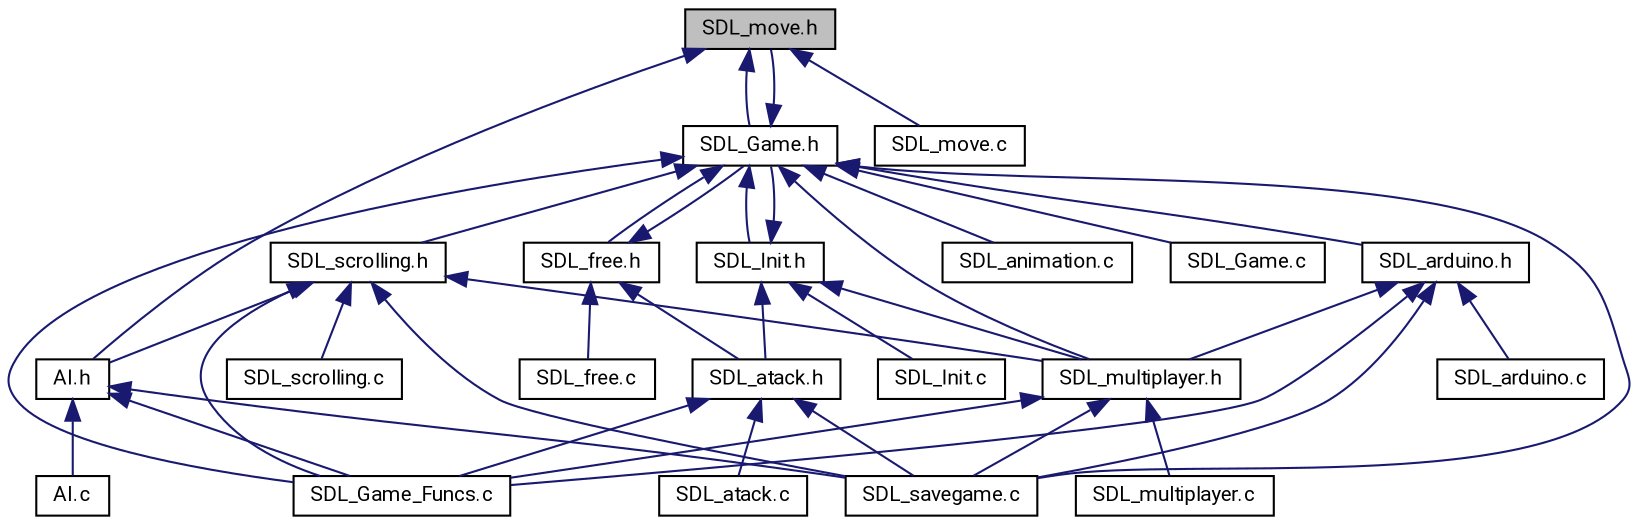 digraph "SDL_move.h"
{
 // LATEX_PDF_SIZE
  edge [fontname="Roboto",fontsize="10",labelfontname="Roboto",labelfontsize="10"];
  node [fontname="Roboto",fontsize="10",shape=record];
  Node22 [label="SDL_move.h",height=0.2,width=0.4,color="black", fillcolor="grey75", style="filled", fontcolor="black",tooltip=" "];
  Node22 -> Node23 [dir="back",color="midnightblue",fontsize="10",style="solid",fontname="Roboto"];
  Node23 [label="AI.h",height=0.2,width=0.4,color="black", fillcolor="white", style="filled",URL="$AI_8h.html",tooltip=" "];
  Node23 -> Node24 [dir="back",color="midnightblue",fontsize="10",style="solid",fontname="Roboto"];
  Node24 [label="AI.c",height=0.2,width=0.4,color="black", fillcolor="white", style="filled",URL="$AI_8c.html",tooltip="Ai libs."];
  Node23 -> Node25 [dir="back",color="midnightblue",fontsize="10",style="solid",fontname="Roboto"];
  Node25 [label="SDL_Game_Funcs.c",height=0.2,width=0.4,color="black", fillcolor="white", style="filled",URL="$SDL__Game__Funcs_8c.html",tooltip=" "];
  Node23 -> Node26 [dir="back",color="midnightblue",fontsize="10",style="solid",fontname="Roboto"];
  Node26 [label="SDL_savegame.c",height=0.2,width=0.4,color="black", fillcolor="white", style="filled",URL="$SDL__savegame_8c.html",tooltip="save game"];
  Node22 -> Node27 [dir="back",color="midnightblue",fontsize="10",style="solid",fontname="Roboto"];
  Node27 [label="SDL_Game.h",height=0.2,width=0.4,color="black", fillcolor="white", style="filled",URL="$SDL__Game_8h.html",tooltip=" "];
  Node27 -> Node22 [dir="back",color="midnightblue",fontsize="10",style="solid",fontname="Roboto"];
  Node27 -> Node28 [dir="back",color="midnightblue",fontsize="10",style="solid",fontname="Roboto"];
  Node28 [label="SDL_free.h",height=0.2,width=0.4,color="black", fillcolor="white", style="filled",URL="$SDL__free_8h.html",tooltip=" "];
  Node28 -> Node27 [dir="back",color="midnightblue",fontsize="10",style="solid",fontname="Roboto"];
  Node28 -> Node29 [dir="back",color="midnightblue",fontsize="10",style="solid",fontname="Roboto"];
  Node29 [label="SDL_atack.h",height=0.2,width=0.4,color="black", fillcolor="white", style="filled",URL="$SDL__atack_8h.html",tooltip=" "];
  Node29 -> Node30 [dir="back",color="midnightblue",fontsize="10",style="solid",fontname="Roboto"];
  Node30 [label="SDL_atack.c",height=0.2,width=0.4,color="black", fillcolor="white", style="filled",URL="$SDL__atack_8c.html",tooltip="save game"];
  Node29 -> Node25 [dir="back",color="midnightblue",fontsize="10",style="solid",fontname="Roboto"];
  Node29 -> Node26 [dir="back",color="midnightblue",fontsize="10",style="solid",fontname="Roboto"];
  Node28 -> Node31 [dir="back",color="midnightblue",fontsize="10",style="solid",fontname="Roboto"];
  Node31 [label="SDL_free.c",height=0.2,width=0.4,color="black", fillcolor="white", style="filled",URL="$SDL__free_8c.html",tooltip="free allocation libs"];
  Node27 -> Node32 [dir="back",color="midnightblue",fontsize="10",style="solid",fontname="Roboto"];
  Node32 [label="SDL_Init.h",height=0.2,width=0.4,color="black", fillcolor="white", style="filled",URL="$SDL__Init_8h.html",tooltip=" "];
  Node32 -> Node27 [dir="back",color="midnightblue",fontsize="10",style="solid",fontname="Roboto"];
  Node32 -> Node29 [dir="back",color="midnightblue",fontsize="10",style="solid",fontname="Roboto"];
  Node32 -> Node33 [dir="back",color="midnightblue",fontsize="10",style="solid",fontname="Roboto"];
  Node33 [label="SDL_multiplayer.h",height=0.2,width=0.4,color="black", fillcolor="white", style="filled",URL="$SDL__multiplayer_8h.html",tooltip=" "];
  Node33 -> Node25 [dir="back",color="midnightblue",fontsize="10",style="solid",fontname="Roboto"];
  Node33 -> Node34 [dir="back",color="midnightblue",fontsize="10",style="solid",fontname="Roboto"];
  Node34 [label="SDL_multiplayer.c",height=0.2,width=0.4,color="black", fillcolor="white", style="filled",URL="$SDL__multiplayer_8c.html",tooltip="Split sceen libs."];
  Node33 -> Node26 [dir="back",color="midnightblue",fontsize="10",style="solid",fontname="Roboto"];
  Node32 -> Node35 [dir="back",color="midnightblue",fontsize="10",style="solid",fontname="Roboto"];
  Node35 [label="SDL_Init.c",height=0.2,width=0.4,color="black", fillcolor="white", style="filled",URL="$SDL__Init_8c.html",tooltip=" "];
  Node27 -> Node36 [dir="back",color="midnightblue",fontsize="10",style="solid",fontname="Roboto"];
  Node36 [label="SDL_scrolling.h",height=0.2,width=0.4,color="black", fillcolor="white", style="filled",URL="$SDL__scrolling_8h.html",tooltip=" "];
  Node36 -> Node23 [dir="back",color="midnightblue",fontsize="10",style="solid",fontname="Roboto"];
  Node36 -> Node25 [dir="back",color="midnightblue",fontsize="10",style="solid",fontname="Roboto"];
  Node36 -> Node33 [dir="back",color="midnightblue",fontsize="10",style="solid",fontname="Roboto"];
  Node36 -> Node26 [dir="back",color="midnightblue",fontsize="10",style="solid",fontname="Roboto"];
  Node36 -> Node37 [dir="back",color="midnightblue",fontsize="10",style="solid",fontname="Roboto"];
  Node37 [label="SDL_scrolling.c",height=0.2,width=0.4,color="black", fillcolor="white", style="filled",URL="$SDL__scrolling_8c.html",tooltip="scrolling libs"];
  Node27 -> Node38 [dir="back",color="midnightblue",fontsize="10",style="solid",fontname="Roboto"];
  Node38 [label="SDL_animation.c",height=0.2,width=0.4,color="black", fillcolor="white", style="filled",URL="$SDL__animation_8c.html",tooltip=" "];
  Node27 -> Node39 [dir="back",color="midnightblue",fontsize="10",style="solid",fontname="Roboto"];
  Node39 [label="SDL_arduino.h",height=0.2,width=0.4,color="black", fillcolor="white", style="filled",URL="$SDL__arduino_8h.html",tooltip=" "];
  Node39 -> Node40 [dir="back",color="midnightblue",fontsize="10",style="solid",fontname="Roboto"];
  Node40 [label="SDL_arduino.c",height=0.2,width=0.4,color="black", fillcolor="white", style="filled",URL="$SDL__arduino_8c.html",tooltip=" "];
  Node39 -> Node25 [dir="back",color="midnightblue",fontsize="10",style="solid",fontname="Roboto"];
  Node39 -> Node33 [dir="back",color="midnightblue",fontsize="10",style="solid",fontname="Roboto"];
  Node39 -> Node26 [dir="back",color="midnightblue",fontsize="10",style="solid",fontname="Roboto"];
  Node27 -> Node41 [dir="back",color="midnightblue",fontsize="10",style="solid",fontname="Roboto"];
  Node41 [label="SDL_Game.c",height=0.2,width=0.4,color="black", fillcolor="white", style="filled",URL="$SDL__Game_8c.html",tooltip="Testing program."];
  Node27 -> Node25 [dir="back",color="midnightblue",fontsize="10",style="solid",fontname="Roboto"];
  Node27 -> Node33 [dir="back",color="midnightblue",fontsize="10",style="solid",fontname="Roboto"];
  Node27 -> Node26 [dir="back",color="midnightblue",fontsize="10",style="solid",fontname="Roboto"];
  Node22 -> Node42 [dir="back",color="midnightblue",fontsize="10",style="solid",fontname="Roboto"];
  Node42 [label="SDL_move.c",height=0.2,width=0.4,color="black", fillcolor="white", style="filled",URL="$SDL__move_8c.html",tooltip="moving a character lib"];
}
